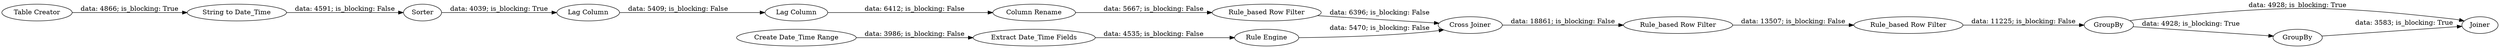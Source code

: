 digraph {
	"-294246378938330427_466" [label=Joiner]
	"-294246378938330427_460" [label="Rule_based Row Filter"]
	"-294246378938330427_454" [label="Rule Engine"]
	"-294246378938330427_450" [label=Sorter]
	"-294246378938330427_447" [label="Lag Column"]
	"-294246378938330427_453" [label="Extract Date_Time Fields"]
	"-294246378938330427_462" [label="Rule_based Row Filter"]
	"-294246378938330427_458" [label=GroupBy]
	"-294246378938330427_465" [label=GroupBy]
	"-294246378938330427_463" [label="Rule_based Row Filter"]
	"-294246378938330427_459" [label="Column Rename"]
	"-294246378938330427_445" [label="String to Date_Time"]
	"-294246378938330427_444" [label="Table Creator"]
	"-294246378938330427_451" [label="Create Date_Time Range"]
	"-294246378938330427_446" [label="Lag Column"]
	"-294246378938330427_456" [label="Cross Joiner"]
	"-294246378938330427_465" -> "-294246378938330427_466" [label="data: 3583; is_blocking: True"]
	"-294246378938330427_451" -> "-294246378938330427_453" [label="data: 3986; is_blocking: False"]
	"-294246378938330427_444" -> "-294246378938330427_445" [label="data: 4866; is_blocking: True"]
	"-294246378938330427_454" -> "-294246378938330427_456" [label="data: 5470; is_blocking: False"]
	"-294246378938330427_458" -> "-294246378938330427_466" [label="data: 4928; is_blocking: True"]
	"-294246378938330427_453" -> "-294246378938330427_454" [label="data: 4535; is_blocking: False"]
	"-294246378938330427_462" -> "-294246378938330427_463" [label="data: 13507; is_blocking: False"]
	"-294246378938330427_445" -> "-294246378938330427_450" [label="data: 4591; is_blocking: False"]
	"-294246378938330427_447" -> "-294246378938330427_459" [label="data: 6412; is_blocking: False"]
	"-294246378938330427_458" -> "-294246378938330427_465" [label="data: 4928; is_blocking: True"]
	"-294246378938330427_456" -> "-294246378938330427_462" [label="data: 18861; is_blocking: False"]
	"-294246378938330427_446" -> "-294246378938330427_447" [label="data: 5409; is_blocking: False"]
	"-294246378938330427_460" -> "-294246378938330427_456" [label="data: 6396; is_blocking: False"]
	"-294246378938330427_459" -> "-294246378938330427_460" [label="data: 5667; is_blocking: False"]
	"-294246378938330427_463" -> "-294246378938330427_458" [label="data: 11225; is_blocking: False"]
	"-294246378938330427_450" -> "-294246378938330427_446" [label="data: 4039; is_blocking: True"]
	rankdir=LR
}
